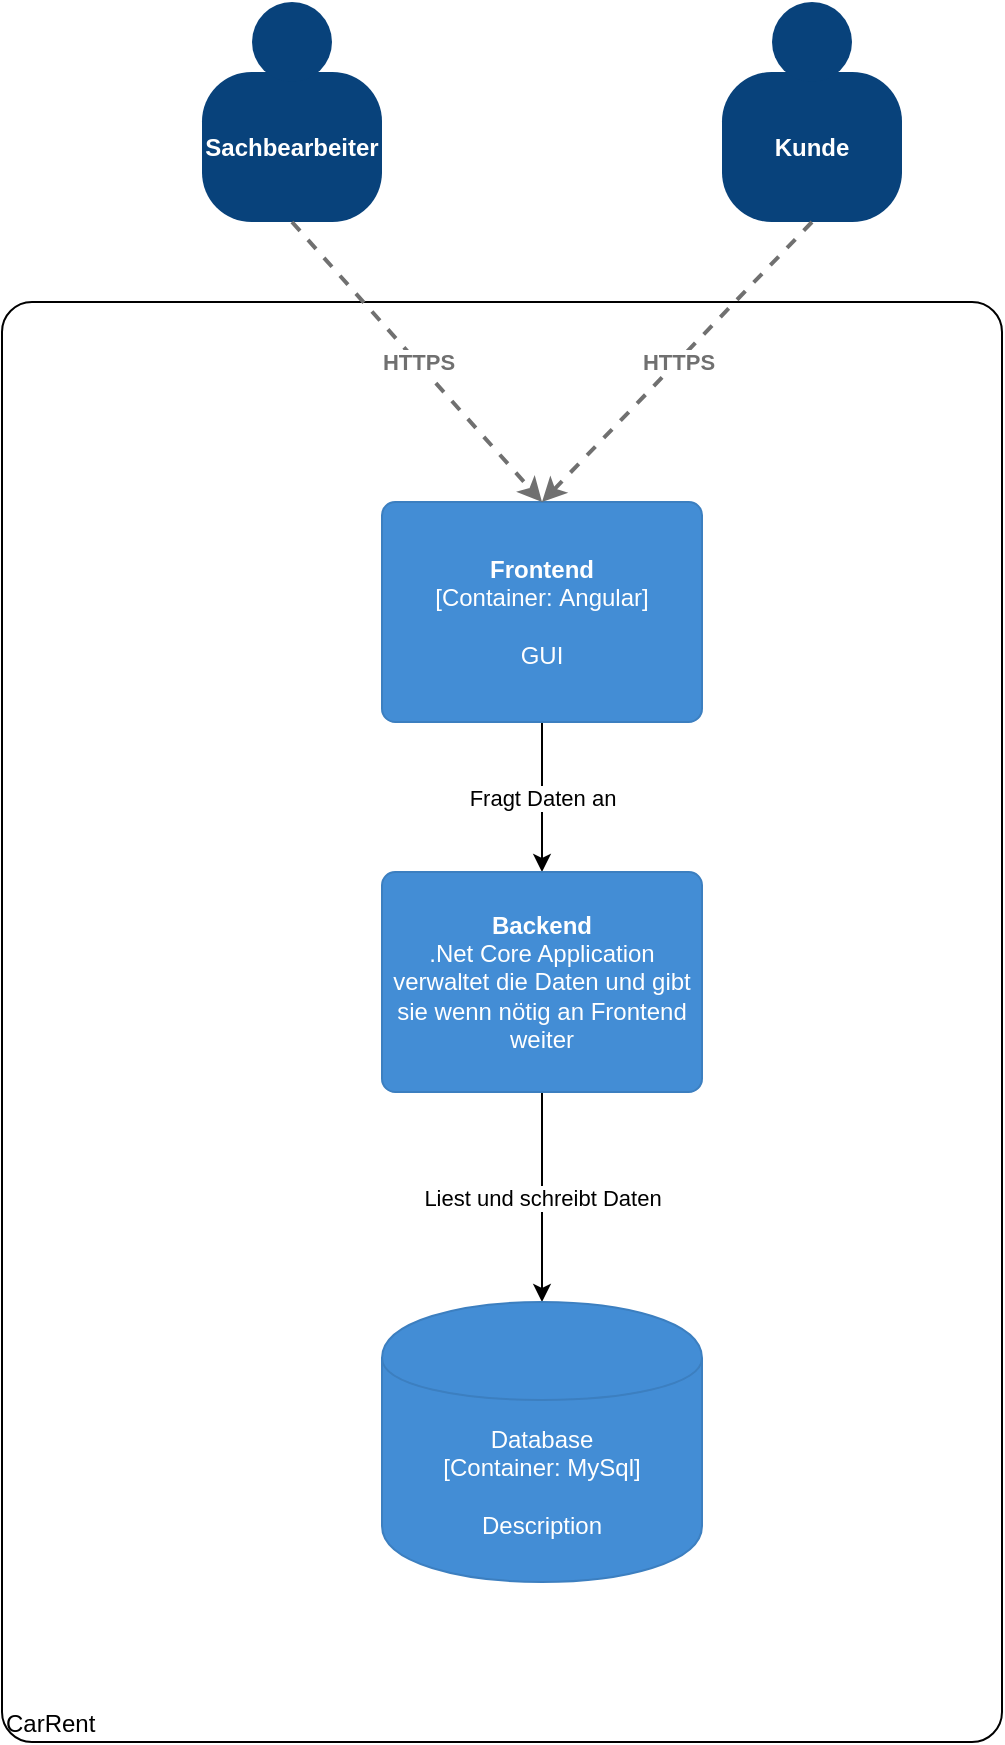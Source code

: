<mxfile version="13.9.9" type="device"><diagram id="z1u4Mi7w-x_G670iMWqN" name="Seite-1"><mxGraphModel dx="1086" dy="966" grid="1" gridSize="10" guides="1" tooltips="1" connect="1" arrows="1" fold="1" page="1" pageScale="1" pageWidth="827" pageHeight="1169" math="0" shadow="0"><root><mxCell id="0"/><mxCell id="1" parent="0"/><object label="&lt;div style=&quot;text-align: left&quot;&gt;CarRent&lt;/div&gt;" placeholders="1" c4Name="name" c4Type="ExecutionEnvironment" c4Application="applicationAndVersion" id="-yiKOXgsmbCd85aCPlBw-1"><mxCell style="rounded=1;whiteSpace=wrap;html=1;labelBackgroundColor=none;fillColor=#ffffff;fontColor=#000000;align=left;arcSize=3;strokeColor=#000000;verticalAlign=bottom;" parent="1" vertex="1"><mxGeometry x="110" y="190" width="500" height="720" as="geometry"/><C4ExecutionEnvironment as="c4"/></mxCell></object><mxCell id="-yiKOXgsmbCd85aCPlBw-2" value="" style="group;rounded=0;labelBackgroundColor=none;fillColor=none;fontColor=#ffffff;align=center;html=1;" parent="1" vertex="1" connectable="0"><mxGeometry x="210" y="40" width="90" height="110" as="geometry"/><C4Person as="c4"/></mxCell><object label="&lt;b&gt;Sachbearbeiter&lt;/b&gt;" placeholders="1" c4Name="name" c4Type="body" c4Description="Description" id="-yiKOXgsmbCd85aCPlBw-3"><mxCell style="rounded=1;whiteSpace=wrap;html=1;labelBackgroundColor=none;fillColor=#08427b;fontColor=#ffffff;align=center;arcSize=33;strokeColor=3c7fc0;" parent="-yiKOXgsmbCd85aCPlBw-2" vertex="1"><mxGeometry y="35" width="90" height="75" as="geometry"/><C4Person as="c4"/></mxCell></object><mxCell id="-yiKOXgsmbCd85aCPlBw-4" value="" style="ellipse;whiteSpace=wrap;html=1;aspect=fixed;rounded=0;labelBackgroundColor=none;fillColor=#08427b;fontSize=12;fontColor=#ffffff;align=center;strokeColor=3c7fc0;" parent="-yiKOXgsmbCd85aCPlBw-2" vertex="1"><mxGeometry x="25" width="40" height="40" as="geometry"/><C4Person as="c4"/></mxCell><mxCell id="-yiKOXgsmbCd85aCPlBw-6" value="" style="group;rounded=0;labelBackgroundColor=none;fillColor=none;fontColor=#ffffff;align=center;html=1;" parent="1" vertex="1" connectable="0"><mxGeometry x="470" y="40" width="90" height="110" as="geometry"/><C4Person as="c4"/></mxCell><object label="&lt;b&gt;Kunde&lt;/b&gt;" placeholders="1" c4Name="name" c4Type="body" c4Description="Description" id="-yiKOXgsmbCd85aCPlBw-7"><mxCell style="rounded=1;whiteSpace=wrap;html=1;labelBackgroundColor=none;fillColor=#08427b;fontColor=#ffffff;align=center;arcSize=33;strokeColor=3c7fc0;" parent="-yiKOXgsmbCd85aCPlBw-6" vertex="1"><mxGeometry y="35" width="90" height="75" as="geometry"/><C4Person as="c4"/></mxCell></object><mxCell id="-yiKOXgsmbCd85aCPlBw-8" value="" style="ellipse;whiteSpace=wrap;html=1;aspect=fixed;rounded=0;labelBackgroundColor=none;fillColor=#08427b;fontSize=12;fontColor=#ffffff;align=center;strokeColor=3c7fc0;" parent="-yiKOXgsmbCd85aCPlBw-6" vertex="1"><mxGeometry x="25" width="40" height="40" as="geometry"/><C4Person as="c4"/></mxCell><mxCell id="UvdYjQ8PU4dPiXSMIvNk-4" value="Fragt Daten an" style="edgeStyle=orthogonalEdgeStyle;rounded=0;orthogonalLoop=1;jettySize=auto;html=1;" parent="1" source="-yiKOXgsmbCd85aCPlBw-11" target="-yiKOXgsmbCd85aCPlBw-14" edge="1"><mxGeometry relative="1" as="geometry"/></mxCell><object label="&lt;span&gt;&lt;b&gt;Frontend&lt;/b&gt;&lt;/span&gt;&lt;div&gt;[Container:&amp;nbsp;&lt;span&gt;Angular&lt;/span&gt;&lt;span&gt;]&lt;/span&gt;&lt;/div&gt;&lt;div&gt;&lt;br&gt;&lt;/div&gt;&lt;div&gt;GUI&lt;/div&gt;" placeholders="1" c4Name="Frontend" c4Type="Container" c4Technology="Angular" c4Description="GUI" id="-yiKOXgsmbCd85aCPlBw-11"><mxCell style="rounded=1;whiteSpace=wrap;html=1;labelBackgroundColor=none;fillColor=#438dd5;fontColor=#ffffff;align=center;arcSize=6;strokeColor=#3c7fc0;" parent="1" vertex="1"><mxGeometry x="300" y="290" width="160" height="110" as="geometry"/><C4Container as="c4"/></mxCell></object><object label="&lt;div style=&quot;text-align: left&quot;&gt;&lt;div style=&quot;text-align: center&quot;&gt;&lt;b&gt;HTTPS&lt;/b&gt;&lt;/div&gt;&lt;/div&gt;" c4Type="Relationship" c4Description="Description" c4Technology="technology" id="-yiKOXgsmbCd85aCPlBw-12"><mxCell style="edgeStyle=none;rounded=0;html=1;entryX=0.5;entryY=0;jettySize=auto;orthogonalLoop=1;strokeColor=#707070;strokeWidth=2;fontColor=#707070;jumpStyle=none;dashed=1;exitX=0.5;exitY=1;exitDx=0;exitDy=0;entryDx=0;entryDy=0;" parent="1" source="-yiKOXgsmbCd85aCPlBw-3" target="-yiKOXgsmbCd85aCPlBw-11" edge="1"><mxGeometry width="160" relative="1" as="geometry"><mxPoint x="790" y="610" as="sourcePoint"/><mxPoint x="950" y="610" as="targetPoint"/></mxGeometry><C4Relationship as="c4"/></mxCell></object><object label="&lt;div style=&quot;text-align: left&quot;&gt;&lt;div style=&quot;text-align: center&quot;&gt;&lt;b&gt;HTTPS&lt;/b&gt;&lt;/div&gt;&lt;/div&gt;" c4Type="Relationship" c4Description="Description" c4Technology="technology" id="-yiKOXgsmbCd85aCPlBw-13"><mxCell style="edgeStyle=none;rounded=0;html=1;entryX=0.5;entryY=0;jettySize=auto;orthogonalLoop=1;strokeColor=#707070;strokeWidth=2;fontColor=#707070;jumpStyle=none;dashed=1;exitX=0.5;exitY=1;exitDx=0;exitDy=0;entryDx=0;entryDy=0;" parent="1" source="-yiKOXgsmbCd85aCPlBw-7" target="-yiKOXgsmbCd85aCPlBw-11" edge="1"><mxGeometry width="160" relative="1" as="geometry"><mxPoint x="790" y="620" as="sourcePoint"/><mxPoint x="950" y="620" as="targetPoint"/></mxGeometry><C4Relationship as="c4"/></mxCell></object><mxCell id="UvdYjQ8PU4dPiXSMIvNk-5" value="Liest und schreibt Daten" style="edgeStyle=orthogonalEdgeStyle;rounded=0;orthogonalLoop=1;jettySize=auto;html=1;" parent="1" source="-yiKOXgsmbCd85aCPlBw-14" target="UvdYjQ8PU4dPiXSMIvNk-1" edge="1"><mxGeometry relative="1" as="geometry"/></mxCell><object label="&lt;b&gt;Backend&lt;br&gt;&lt;/b&gt;.Net Core Application&lt;br&gt;verwaltet die Daten und gibt sie wenn nötig an Frontend weiter" placeholders="1" c4Name="name" c4Type="Container" c4Technology="technology" c4Description="Description" id="-yiKOXgsmbCd85aCPlBw-14"><mxCell style="rounded=1;whiteSpace=wrap;html=1;labelBackgroundColor=none;fillColor=#438dd5;fontColor=#ffffff;align=center;arcSize=6;strokeColor=#3c7fc0;" parent="1" vertex="1"><mxGeometry x="300" y="475" width="160" height="110" as="geometry"/><C4Container as="c4"/></mxCell></object><object label="&lt;span&gt;Database&lt;/span&gt;&lt;div&gt;[Container:&amp;nbsp;MySql]&lt;/div&gt;&lt;div&gt;&lt;br&gt;&lt;/div&gt;&lt;div&gt;Description&lt;/div&gt;" placeholders="1" c4Type="Database" c4Technology="MySql" c4Description="Description" id="UvdYjQ8PU4dPiXSMIvNk-1"><mxCell style="shape=cylinder;whiteSpace=wrap;html=1;boundedLbl=1;rounded=0;labelBackgroundColor=none;fillColor=#438dd5;fontSize=12;fontColor=#ffffff;align=center;strokeColor=#3c7fc0;" parent="1" vertex="1"><mxGeometry x="300" y="690" width="160" height="140" as="geometry"/><C4Database as="c4"/></mxCell></object></root></mxGraphModel></diagram></mxfile>